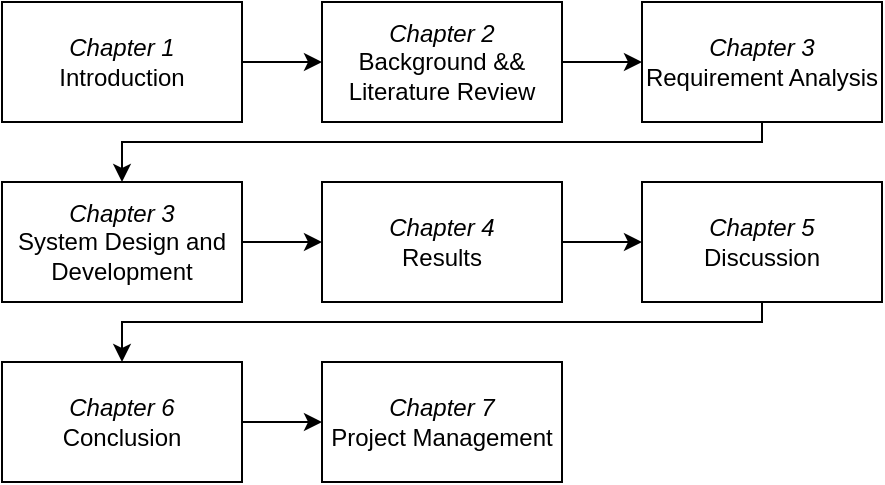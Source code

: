 <mxfile version="20.3.0" type="github">
  <diagram id="HhmmLsA7KFrWvXzvZ1EJ" name="第 1 页">
    <mxGraphModel dx="471" dy="832" grid="1" gridSize="10" guides="1" tooltips="1" connect="1" arrows="1" fold="1" page="1" pageScale="1" pageWidth="827" pageHeight="1169" math="0" shadow="0">
      <root>
        <mxCell id="0" />
        <mxCell id="1" parent="0" />
        <mxCell id="eJckKtrgFFKCEIiOAs-9-3" value="" style="edgeStyle=orthogonalEdgeStyle;rounded=0;orthogonalLoop=1;jettySize=auto;html=1;" edge="1" parent="1" source="eJckKtrgFFKCEIiOAs-9-1" target="eJckKtrgFFKCEIiOAs-9-2">
          <mxGeometry relative="1" as="geometry" />
        </mxCell>
        <mxCell id="eJckKtrgFFKCEIiOAs-9-1" value="&lt;i&gt;Chapter 1&lt;/i&gt;&lt;br&gt;Introduction" style="rounded=0;whiteSpace=wrap;html=1;" vertex="1" parent="1">
          <mxGeometry x="120" y="260" width="120" height="60" as="geometry" />
        </mxCell>
        <mxCell id="eJckKtrgFFKCEIiOAs-9-5" value="" style="edgeStyle=orthogonalEdgeStyle;rounded=0;orthogonalLoop=1;jettySize=auto;html=1;" edge="1" parent="1" source="eJckKtrgFFKCEIiOAs-9-2" target="eJckKtrgFFKCEIiOAs-9-4">
          <mxGeometry relative="1" as="geometry" />
        </mxCell>
        <mxCell id="eJckKtrgFFKCEIiOAs-9-2" value="&lt;i&gt;Chapter 2&lt;/i&gt;&lt;br&gt;Background &amp;amp;&amp;amp; Literature Review" style="rounded=0;whiteSpace=wrap;html=1;" vertex="1" parent="1">
          <mxGeometry x="280" y="260" width="120" height="60" as="geometry" />
        </mxCell>
        <mxCell id="eJckKtrgFFKCEIiOAs-9-7" style="edgeStyle=orthogonalEdgeStyle;rounded=0;orthogonalLoop=1;jettySize=auto;html=1;" edge="1" parent="1" source="eJckKtrgFFKCEIiOAs-9-4" target="eJckKtrgFFKCEIiOAs-9-6">
          <mxGeometry relative="1" as="geometry">
            <Array as="points">
              <mxPoint x="500" y="330" />
              <mxPoint x="180" y="330" />
            </Array>
          </mxGeometry>
        </mxCell>
        <mxCell id="eJckKtrgFFKCEIiOAs-9-4" value="&lt;i&gt;Chapter 3&lt;/i&gt;&lt;br&gt;Requirement Analysis" style="rounded=0;whiteSpace=wrap;html=1;" vertex="1" parent="1">
          <mxGeometry x="440" y="260" width="120" height="60" as="geometry" />
        </mxCell>
        <mxCell id="eJckKtrgFFKCEIiOAs-9-9" value="" style="edgeStyle=orthogonalEdgeStyle;rounded=0;orthogonalLoop=1;jettySize=auto;html=1;" edge="1" parent="1" source="eJckKtrgFFKCEIiOAs-9-6" target="eJckKtrgFFKCEIiOAs-9-8">
          <mxGeometry relative="1" as="geometry" />
        </mxCell>
        <mxCell id="eJckKtrgFFKCEIiOAs-9-6" value="&lt;i&gt;Chapter 3&lt;/i&gt;&lt;br&gt;System Design and Development" style="rounded=0;whiteSpace=wrap;html=1;" vertex="1" parent="1">
          <mxGeometry x="120" y="350" width="120" height="60" as="geometry" />
        </mxCell>
        <mxCell id="eJckKtrgFFKCEIiOAs-9-11" value="" style="edgeStyle=orthogonalEdgeStyle;rounded=0;orthogonalLoop=1;jettySize=auto;html=1;" edge="1" parent="1" source="eJckKtrgFFKCEIiOAs-9-8" target="eJckKtrgFFKCEIiOAs-9-10">
          <mxGeometry relative="1" as="geometry" />
        </mxCell>
        <mxCell id="eJckKtrgFFKCEIiOAs-9-8" value="&lt;i&gt;Chapter 4&lt;/i&gt;&lt;br&gt;Results" style="rounded=0;whiteSpace=wrap;html=1;" vertex="1" parent="1">
          <mxGeometry x="280" y="350" width="120" height="60" as="geometry" />
        </mxCell>
        <mxCell id="eJckKtrgFFKCEIiOAs-9-14" style="edgeStyle=orthogonalEdgeStyle;rounded=0;orthogonalLoop=1;jettySize=auto;html=1;" edge="1" parent="1" source="eJckKtrgFFKCEIiOAs-9-10" target="eJckKtrgFFKCEIiOAs-9-12">
          <mxGeometry relative="1" as="geometry">
            <Array as="points">
              <mxPoint x="500" y="420" />
              <mxPoint x="180" y="420" />
            </Array>
          </mxGeometry>
        </mxCell>
        <mxCell id="eJckKtrgFFKCEIiOAs-9-10" value="&lt;i&gt;Chapter 5&lt;/i&gt;&lt;br&gt;Discussion" style="rounded=0;whiteSpace=wrap;html=1;" vertex="1" parent="1">
          <mxGeometry x="440" y="350" width="120" height="60" as="geometry" />
        </mxCell>
        <mxCell id="eJckKtrgFFKCEIiOAs-9-15" value="" style="edgeStyle=orthogonalEdgeStyle;rounded=0;orthogonalLoop=1;jettySize=auto;html=1;" edge="1" parent="1" source="eJckKtrgFFKCEIiOAs-9-12" target="eJckKtrgFFKCEIiOAs-9-13">
          <mxGeometry relative="1" as="geometry" />
        </mxCell>
        <mxCell id="eJckKtrgFFKCEIiOAs-9-12" value="&lt;i&gt;Chapter 6&lt;/i&gt;&lt;br&gt;Conclusion" style="rounded=0;whiteSpace=wrap;html=1;" vertex="1" parent="1">
          <mxGeometry x="120" y="440" width="120" height="60" as="geometry" />
        </mxCell>
        <mxCell id="eJckKtrgFFKCEIiOAs-9-13" value="&lt;i&gt;Chapter 7&lt;/i&gt;&lt;br&gt;Project Management" style="rounded=0;whiteSpace=wrap;html=1;" vertex="1" parent="1">
          <mxGeometry x="280" y="440" width="120" height="60" as="geometry" />
        </mxCell>
      </root>
    </mxGraphModel>
  </diagram>
</mxfile>
